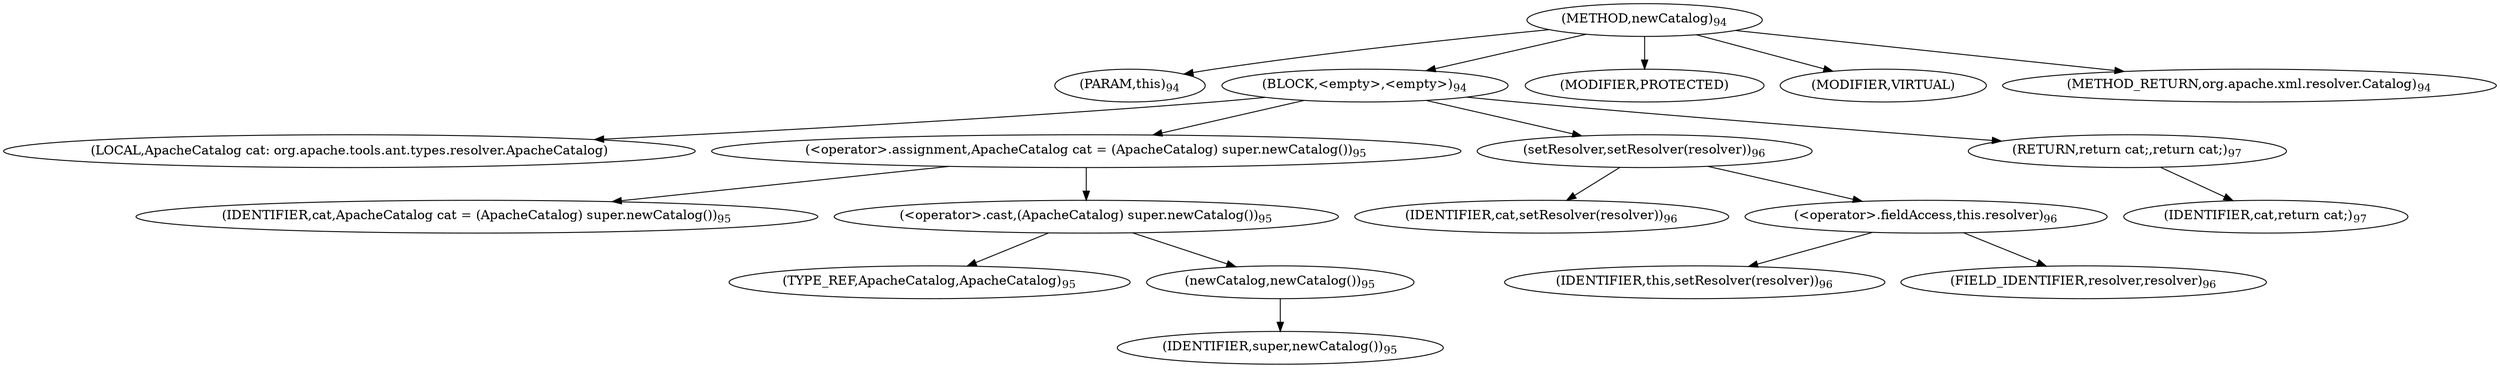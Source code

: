 digraph "newCatalog" {  
"17" [label = <(METHOD,newCatalog)<SUB>94</SUB>> ]
"18" [label = <(PARAM,this)<SUB>94</SUB>> ]
"19" [label = <(BLOCK,&lt;empty&gt;,&lt;empty&gt;)<SUB>94</SUB>> ]
"20" [label = <(LOCAL,ApacheCatalog cat: org.apache.tools.ant.types.resolver.ApacheCatalog)> ]
"21" [label = <(&lt;operator&gt;.assignment,ApacheCatalog cat = (ApacheCatalog) super.newCatalog())<SUB>95</SUB>> ]
"22" [label = <(IDENTIFIER,cat,ApacheCatalog cat = (ApacheCatalog) super.newCatalog())<SUB>95</SUB>> ]
"23" [label = <(&lt;operator&gt;.cast,(ApacheCatalog) super.newCatalog())<SUB>95</SUB>> ]
"24" [label = <(TYPE_REF,ApacheCatalog,ApacheCatalog)<SUB>95</SUB>> ]
"25" [label = <(newCatalog,newCatalog())<SUB>95</SUB>> ]
"26" [label = <(IDENTIFIER,super,newCatalog())<SUB>95</SUB>> ]
"27" [label = <(setResolver,setResolver(resolver))<SUB>96</SUB>> ]
"28" [label = <(IDENTIFIER,cat,setResolver(resolver))<SUB>96</SUB>> ]
"29" [label = <(&lt;operator&gt;.fieldAccess,this.resolver)<SUB>96</SUB>> ]
"30" [label = <(IDENTIFIER,this,setResolver(resolver))<SUB>96</SUB>> ]
"31" [label = <(FIELD_IDENTIFIER,resolver,resolver)<SUB>96</SUB>> ]
"32" [label = <(RETURN,return cat;,return cat;)<SUB>97</SUB>> ]
"33" [label = <(IDENTIFIER,cat,return cat;)<SUB>97</SUB>> ]
"34" [label = <(MODIFIER,PROTECTED)> ]
"35" [label = <(MODIFIER,VIRTUAL)> ]
"36" [label = <(METHOD_RETURN,org.apache.xml.resolver.Catalog)<SUB>94</SUB>> ]
  "17" -> "18" 
  "17" -> "19" 
  "17" -> "34" 
  "17" -> "35" 
  "17" -> "36" 
  "19" -> "20" 
  "19" -> "21" 
  "19" -> "27" 
  "19" -> "32" 
  "21" -> "22" 
  "21" -> "23" 
  "23" -> "24" 
  "23" -> "25" 
  "25" -> "26" 
  "27" -> "28" 
  "27" -> "29" 
  "29" -> "30" 
  "29" -> "31" 
  "32" -> "33" 
}
